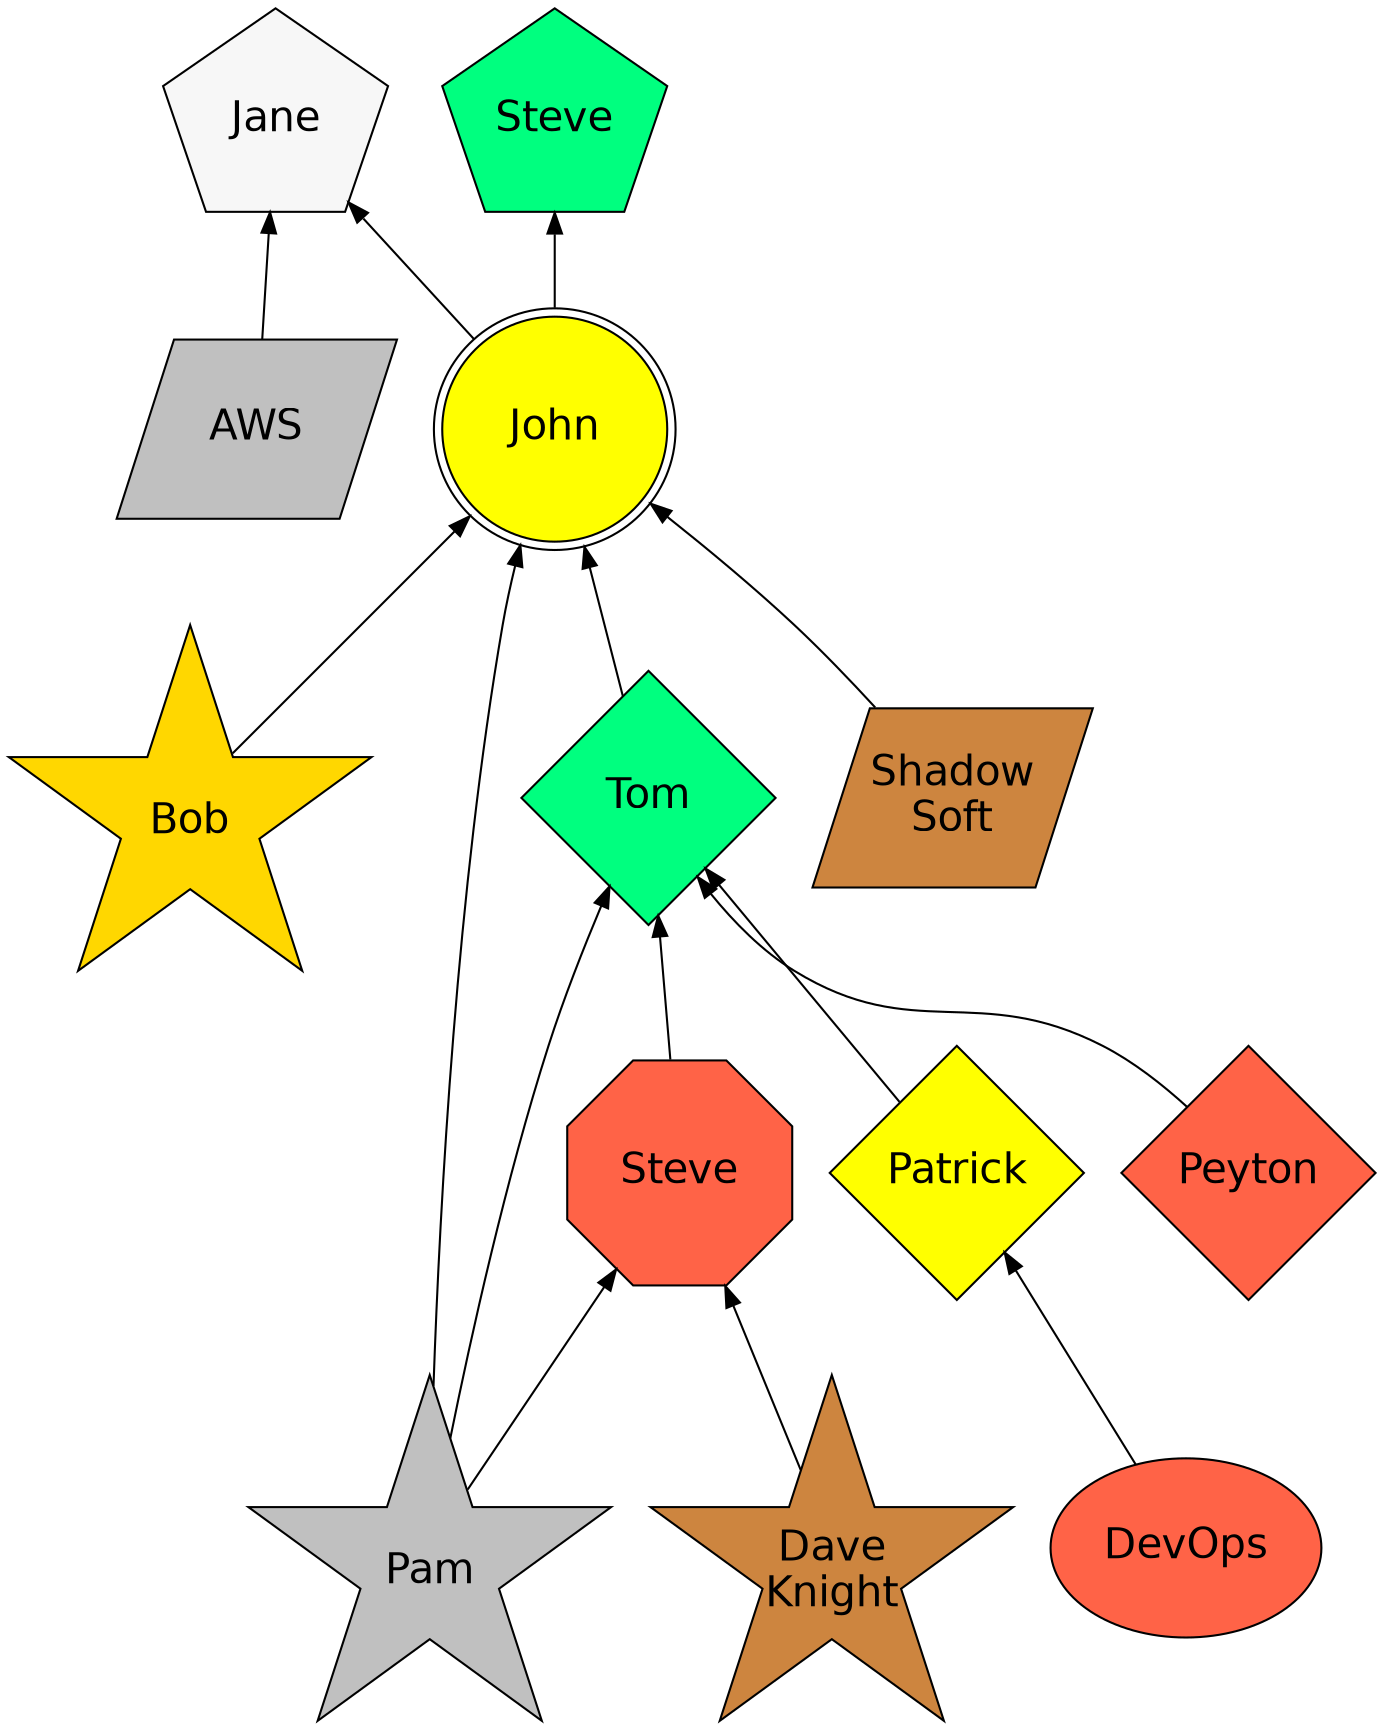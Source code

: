 digraph opportunity {

// 
// Opportunity as Code (OaC)
//
// Use this specification to document the current status of your sales opportunity.
// Only one product should be tracked in this file. 
// The AE is responsible for tracking all of the information that goes into 
// this file.
// The SE is responsible for updating this file, managing in Git, and generating 
// the "Opportunity Maps".
//
// This must be an acyclic graph, i.e. two people can't influence each other. 
// Leverage the company's org chart, although influencers don't need to report 
// to the individual they influence.
// 
// To generate a graphic of your Opportunity Map, execute the following 
// graphviz command:
//   dot -Tpng <name_of_this_file>.dot -o <account>_<op_name>[_renewal<X>].png   
//
// Add this file and push updates to -
//   https://github.com/MrDaveKnight/SouthStrategicOps.git 

// File Layout
//
// Top - the people and solutions (EDIT THIS SECTION)
// - Organization: all the individuals, teams and partners that may influence 
//   the sale
// - Solutions: the specific use cases being prescribed to the prospect/customer
// Middle -  STATIC CONFIGURATION data (only modify if necessary) 
// - Indicators: all of the sales opportunity status indicators - 
//   BANT, MEDDIC, etc... 
// - SE Activities: a list of available SE activities 
// - Rank Configuration: for graph formatting only 
// Bottom - the relationships (EDIT THIS SECTION)
// - Influence: Who is influencing who 
// - Intelligence: Who has provided information about the state of the opportunity
// - Activity: engagements between SEs and the organization
//  
//
// Identify all the individuals and partners that will influence the sale in 
// the "Organization" section. Identify what we are selling in the "Solutions"
// section. Identify all of the influence, intelligence and
// activity in the "Relationships" section.


// Global defaults
graph [rankdir=BT, fontname=Helvetica, fontsize=25, penwidth = 0]
node [style=filled, fillcolor="grey97", fixedsize=true, fontname=Helvetica, fontsize=20]
edge [fontname=Helvetica, fontsize=20]

//
// Organization 
// 

// Every person in the organization, except for champions and partners, 
// are color coded as follows, based on their perceived Net Promoter status 
// for the Hashicorp enterprise solution: 
//   Promoter  - springgreen 
//   Passive   - yellow1
//   Detractor - tomato (rotten tomato is more like it)
//   Unknown   - grey97
//
// Champions and partners are by definition Net Promoters. They are 
// color coded based on their ability to sell the Hashicorp enterprise 
// solutions independently, i.e. their ability to influence. 
//   Gold    - gold
//   Silver  - silver 
//   Bronze  - peru 
//   Unknown - grey97
//
// Bronze indicates a lack of sales accumen, drive or product knowledge.
// Silver indicates moderate sales accumen, drive or product knowledge.
// Gold indicates exceptional sales accumen, drive, product knowledge and 
// validated influence. 
// 

// Executives
node [shape=pentagon, width=1.5, height=1.5] 
// Colors:
//   Promoter  - springgreen 
//   Passive   - yellow1
//   Detractor - tomato
JaneSmith [label="Jane", fillcolor=grey97]
SteveP [label="Steve", fillcolor=springgreen]

// Buyers
node [shape=doublecircle, width=1.5, height=1.5]
// Colors:
//   Promoter  - springgreen 
//   Passive   - yellow1
//   Detractor - tomato 
JohnSmith [label="John", fillcolor=yellow1]

// Champions
node [shape=star, width=2.3, height=2.3]
// Colors:
//   Gold   - gold
//   Silver - silver 
//   Bronze - peru 
BobSmith [label="\nBob", fillcolor=gold]
PamSmith [label="\nPam", fillcolor=silver]
DaveKnight [label="\nDave\nKnight", fillcolor=peru]

// Tech Leaders
node [shape=octagon, width=1.5, height=1.5]
// Colors:
//   Promoter  - springgreen 
//   Passive   - yellow1
//   Detractor - tomato
SteveSuiter [label="Steve", fillcolor=tomato]

// Managers 
node [shape=diamond, width=1.7, height=1.7]
// Colors:
//   Promoter  - springgreen 
//   Passive   - yellow1
//   Detractor - tomato
TomBrady [label="Tom", fillcolor=springgreen]
PatMahomes [label="Patrick", fillcolor=yellow1]
PeytonManning [label="Peyton", fillcolor=tomato]

// Practioner Teams
node [shape=oval, width=1.8, height=1.2]
// Colors:
//   Promoter  - springgreen 
//   Passive   - yellow1
//   Detractor - tomato
DevOps [label="DevOps", fillcolor=tomato]

// Partners
node [shape=parallelogram, width=1.8, height=1.2]
// Colors:
//   Gold   - gold
//   Silver - silver 
//   Bronze - peru 
AWS [label="AWS", fillcolor=silver]
ShadowSoft [label="Shadow\nSoft", fillcolor=peru]

/* 

//
// Solutions 
//

subgraph cluster_solutions {
  // Maintain the "UseCase<#>" convention!
  label = "Solutions"
  node [shape=box]

  UseCase1 [label="Use\nCase\nOne"] 
  UseCase2 [label="Use\nCase\nTwo"] 

  {rank=same "UseCase1" "UseCase2"} 
}

//
// Indicators 
//

// Colors:
//    For all sales indicators other than red flags:
//    True: deepskyblue 
//    False: grey97 
//    For red flags:
//    True: tomato 
//    False: grey97 
  

subgraph cluster_advantages {
  // Colors: deepskyblue, grey97 
  label = "Force Multipliers"
  node [shape=circle, width=1.7, height=1.7]

  PersonalGain [label="Personal\nGain", fillcolor=grey97] // Seeking career advancement, or trying to save job 
  NoComp [label="No\nComp", fillcolor=grey97]       // No external competition or RFP
  ExcessBudget [label="Excess\nBudget", fillcolor=grey97] // Use it or lose it

  {rank=same PersonalGain NoComp ExcessBudget}
}

subgraph cluster_redflags {
  // Colors: tomato, grey97 
  label = "Red Flags"
  node [shape=circle, width=1.7, height=1.7]

  OSS [label="Open\nSource\nSuccess", fillcolor=grey97] 
  OnPrem [label="Pilot\nRequired", fillcolor=grey97] 

  {rank=same "OSS" "OnPrem"}
}


subgraph cluster_tablestakes {
  // Colors: deepskyblue, grey97 
  label = "Opportunity Qualifier"
  node [shape=circle, width=1.7, height=1.7]

  // BanT
  // The "a" are the executive and buyer nodes.
  // The "n" are the various Drivers, Needs and Pain nodes. 
  Budget [fillcolor=deepskyblue] 
  Timeline [fillcolor=grey97]

  // meDDic (Decision criteria and process)
  // The "e" is the buyer node. The "c" is the champion node.
  // The "m" is the Quantified ROI (money made or saved) 
  // The "i" are the various Drivers, Needs and Pain nodes 
  DecisionProcess [label="Decision\nProcess", fillcolor=grey97]

  {rank=same Budget Timeline DecisionProcess}
}

subgraph cluster_needs {
  // Colors: deepskyblue, grey97 
  label = "Drivers, Needs, Pain"
  node [shape=circle, width=1.7, height=1.7]

  // Business Drivers  BANT needs / MEDDIC pain
  NamedProject [label="Named\nProject", fillcolor=grey97] // This means there is a planned business initiative
  QuantifiedROI [label="Quantified\nROI", fillcolor=grey97]
  AuditFailure [label="Audit\nFailure", fillcolor=grey97]
  SystemFailure [label="System\nFailure", fillcolor=grey97]
  SecurityBreach [label="Security\nBreach", fillcolor=grey97]
  CloudSprawl [label="Cloud\nSprawl", fillcolor=grey97] 
  SystemEndOfLife [label="System\nEndOfLife", fillcolor=grey97] 
  CloudMigration [label="Cloud\nMigration", fillcolor=grey97]

  {rank=same "NamedProject" "AuditFailure" "SystemFailure" "SecurityBreach" "CloudSprawl" "SystemEndOfLife" "CloudMigration"}
}

*/

/*

//
// SE Activities 
//

subgraph se_activities {
  label = "SE Activities"
  node [shape=trapezium, width=2.5, height=1.0]

  Presentation [label="Presentation"] 
  Demo [label="Demo"] 
  Workshop [label="Workshop"] 
  POV [label="POV"] 
  Pilot [label="Pilot"] 
  {rank=same Presentation Demo Workshop POV Pilot} 
}

*/
 
//
// Rank Configuration
// These edges are invisible. Pick first node in a rank, and 
// tie it to the first node in another rank to force a hierarchy
//

edge [style=invis]

/*
// Rank 1 - Drivers/Needs/Pains
Budget -> NamedProject
// Rank 2 - Opportunity Requirements
PersonalGain -> Budget
// Rank 3 - Force Multipliers
OSS -> PersonalGain
// Rank 4 - Red flags
UseCase1 -> OSS
// Rank 5 - Solutions
*/

/*
Presentation -> UseCase1
// Rank N - SE Activities
*/



//
// Influence
//

edge [style=solid]

JohnSmith -> SteveP
JohnSmith -> JaneSmith
AWS -> JaneSmith
ShadowSoft -> JohnSmith

TomBrady -> JohnSmith
SteveSuiter -> TomBrady

PatMahomes -> TomBrady
PeytonManning -> TomBrady

DevOps -> PatMahomes

BobSmith -> JohnSmith
PamSmith -> JohnSmith
DaveKnight -> SteveSuiter
PamSmith -> SteveSuiter
PamSmith -> TomBrady

/*

//
// Intelligence
//
edge [style=dashed]

PatMahomes -> SystemFailure
PeytonManning -> NamedProject
BobSmith -> DecisionProcess
BobSmith -> Budget 
JohnSmith -> Budget

JohnSmith -> UseCase1
PatMahomes -> UseCase1
PatMahomes -> UseCase2

TomBrady -> UseCase2
PamSmith -> Timeline

*/

//
// Activity 
//
edge [style=dashed]

/*
Presentation -> DaveKnight [label="1"] 
Demo -> SteveSuiter [label="2"]
Demo -> DevOps [label="3"]
*/

}
